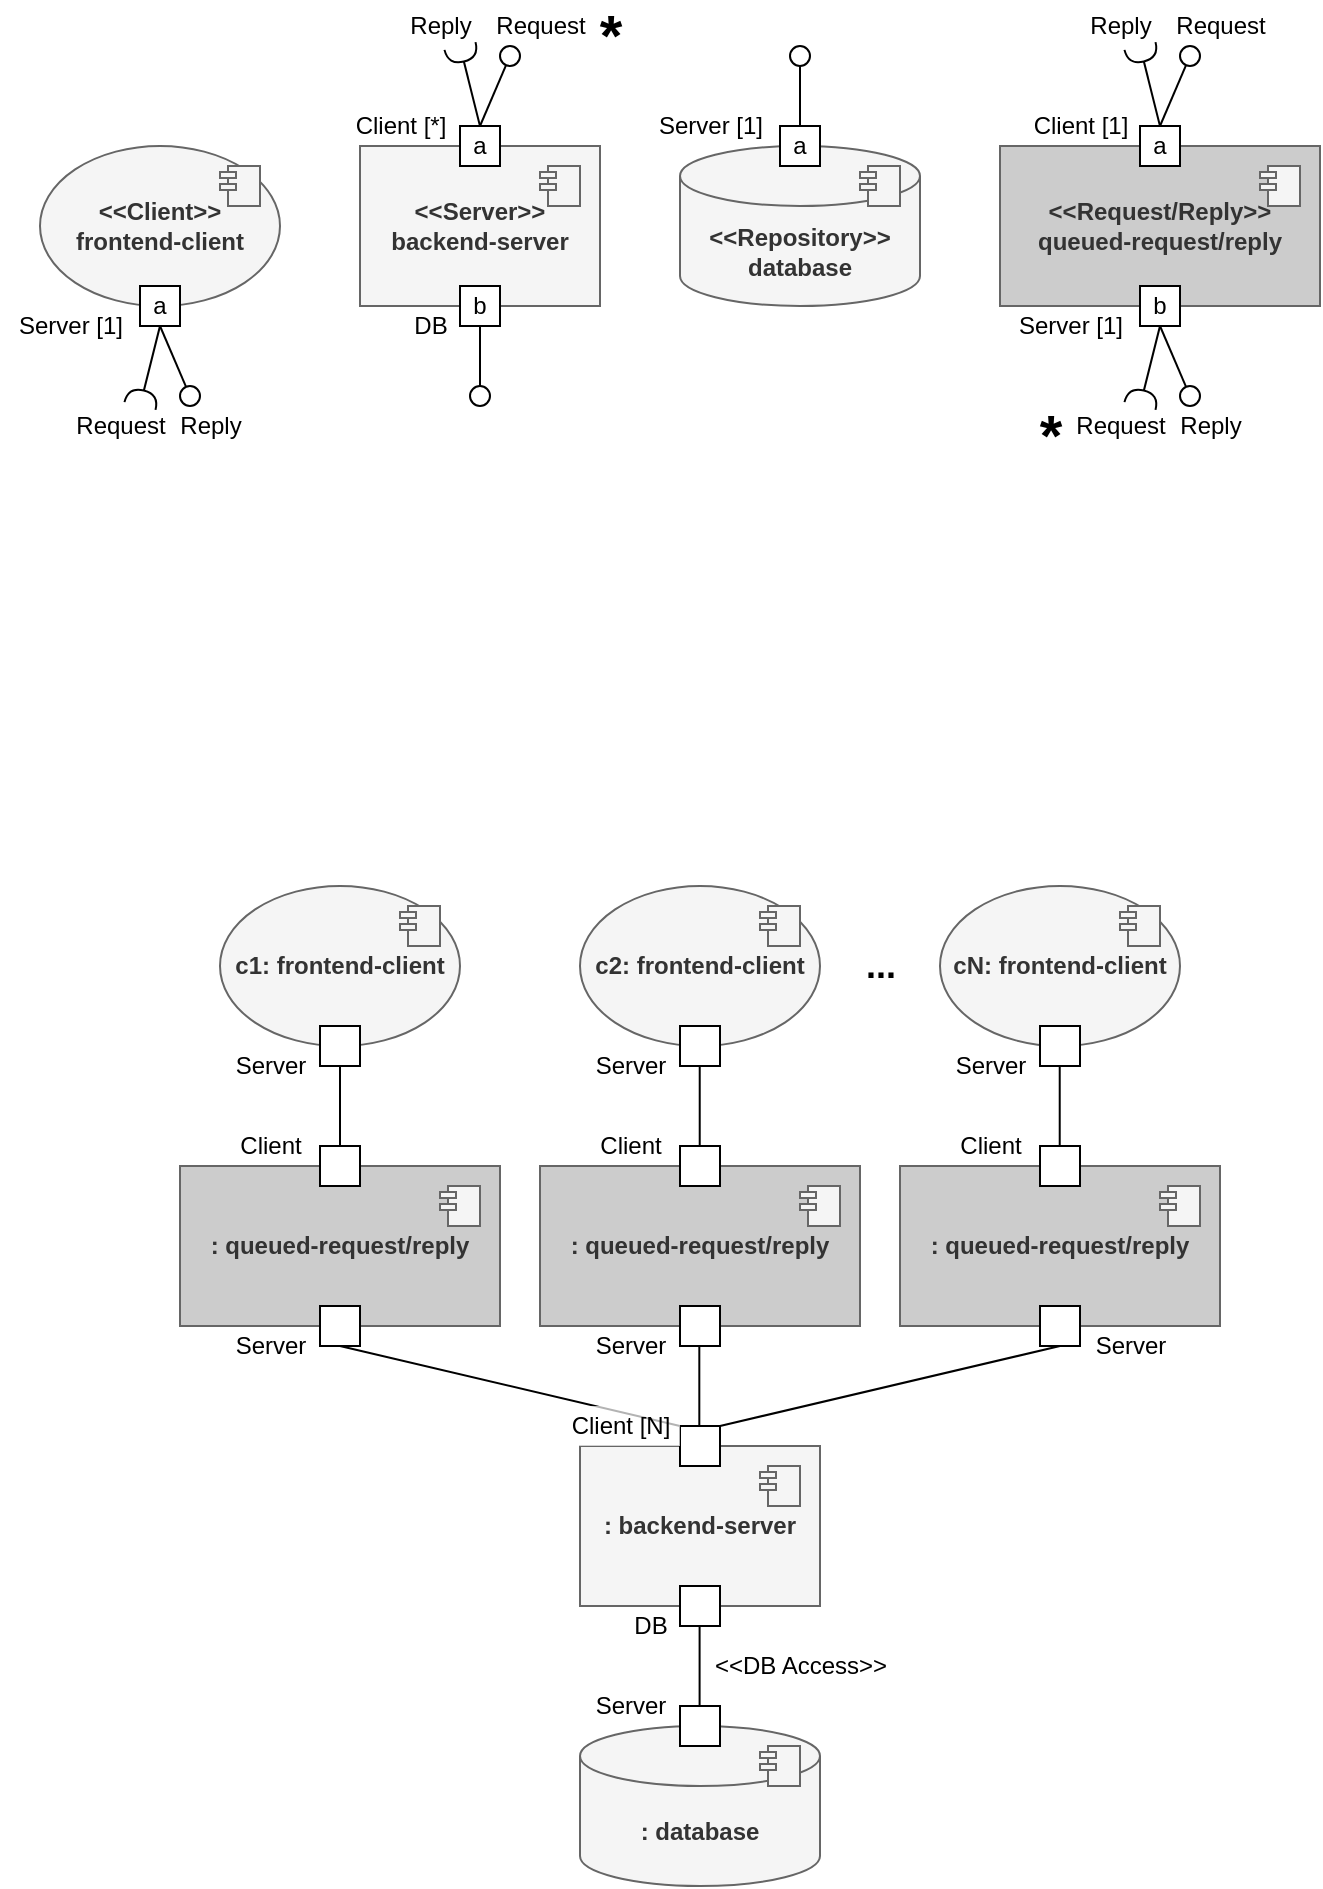 <mxfile version="13.10.6" type="device"><diagram id="yv9trnzSxkDpxcfOqud2" name="Page-1"><mxGraphModel dx="385" dy="587" grid="1" gridSize="10" guides="1" tooltips="1" connect="1" arrows="1" fold="1" page="1" pageScale="1" pageWidth="850" pageHeight="1100" math="0" shadow="0"><root><mxCell id="0"/><mxCell id="1" parent="0"/><mxCell id="oG5994Od_7sDUqblv6B6-1" value="&amp;lt;&amp;lt;Client&amp;gt;&amp;gt;&lt;br&gt;frontend-client" style="ellipse;whiteSpace=wrap;html=1;fillColor=#f5f5f5;strokeColor=#666666;fontColor=#333333;fontStyle=1" parent="1" vertex="1"><mxGeometry x="70" y="110" width="120" height="80" as="geometry"/></mxCell><mxCell id="oG5994Od_7sDUqblv6B6-17" value="a" style="whiteSpace=wrap;html=1;aspect=fixed;" parent="1" vertex="1"><mxGeometry x="120" y="180" width="20" height="20" as="geometry"/></mxCell><mxCell id="oG5994Od_7sDUqblv6B6-33" value="" style="rounded=0;orthogonalLoop=1;jettySize=auto;html=1;endArrow=none;endFill=0;exitX=0.5;exitY=1;exitDx=0;exitDy=0;" parent="1" source="oG5994Od_7sDUqblv6B6-17" target="oG5994Od_7sDUqblv6B6-35" edge="1"><mxGeometry relative="1" as="geometry"><mxPoint x="140" y="275" as="sourcePoint"/></mxGeometry></mxCell><mxCell id="oG5994Od_7sDUqblv6B6-35" value="" style="ellipse;whiteSpace=wrap;html=1;fontFamily=Helvetica;fontSize=12;fontColor=#000000;align=center;strokeColor=#000000;fillColor=#ffffff;points=[];aspect=fixed;resizable=0;" parent="1" vertex="1"><mxGeometry x="140" y="230" width="10" height="10" as="geometry"/></mxCell><mxCell id="oG5994Od_7sDUqblv6B6-37" value="" style="rounded=0;orthogonalLoop=1;jettySize=auto;html=1;endArrow=halfCircle;endFill=0;endSize=6;strokeWidth=1;" parent="1" edge="1"><mxGeometry relative="1" as="geometry"><mxPoint x="130" y="200" as="sourcePoint"/><mxPoint x="120" y="240" as="targetPoint"/></mxGeometry></mxCell><mxCell id="oG5994Od_7sDUqblv6B6-39" value="Server [1]" style="text;html=1;align=center;verticalAlign=middle;resizable=0;points=[];autosize=1;" parent="1" vertex="1"><mxGeometry x="50" y="190" width="70" height="20" as="geometry"/></mxCell><mxCell id="oG5994Od_7sDUqblv6B6-40" value="Request" style="text;html=1;align=center;verticalAlign=middle;resizable=0;points=[];autosize=1;" parent="1" vertex="1"><mxGeometry x="80" y="240" width="60" height="20" as="geometry"/></mxCell><mxCell id="oG5994Od_7sDUqblv6B6-41" value="Reply" style="text;html=1;align=center;verticalAlign=middle;resizable=0;points=[];autosize=1;" parent="1" vertex="1"><mxGeometry x="130" y="240" width="50" height="20" as="geometry"/></mxCell><mxCell id="oG5994Od_7sDUqblv6B6-43" value="" style="shape=module;align=left;spacingLeft=20;align=center;verticalAlign=top;jettyWidth=8;jettyHeight=3;fillColor=#f5f5f5;strokeColor=#666666;fontColor=#333333;" parent="1" vertex="1"><mxGeometry x="160" y="120" width="20" height="20" as="geometry"/></mxCell><mxCell id="oG5994Od_7sDUqblv6B6-44" value="&amp;lt;&amp;lt;Server&amp;gt;&amp;gt;&lt;br&gt;backend-server" style="rounded=0;whiteSpace=wrap;html=1;fillColor=#f5f5f5;strokeColor=#666666;fontColor=#333333;fontStyle=1" parent="1" vertex="1"><mxGeometry x="230" y="110" width="120" height="80" as="geometry"/></mxCell><mxCell id="oG5994Od_7sDUqblv6B6-46" value="" style="shape=module;align=left;spacingLeft=20;align=center;verticalAlign=top;jettyWidth=8;jettyHeight=3;fillColor=#f5f5f5;strokeColor=#666666;fontColor=#333333;" parent="1" vertex="1"><mxGeometry x="320" y="120" width="20" height="20" as="geometry"/></mxCell><mxCell id="oG5994Od_7sDUqblv6B6-48" value="a" style="whiteSpace=wrap;html=1;aspect=fixed;" parent="1" vertex="1"><mxGeometry x="280" y="100" width="20" height="20" as="geometry"/></mxCell><mxCell id="oG5994Od_7sDUqblv6B6-49" value="" style="rounded=0;orthogonalLoop=1;jettySize=auto;html=1;endArrow=none;endFill=0;exitX=0.5;exitY=0;exitDx=0;exitDy=0;" parent="1" source="oG5994Od_7sDUqblv6B6-48" target="oG5994Od_7sDUqblv6B6-50" edge="1"><mxGeometry relative="1" as="geometry"><mxPoint x="300" y="195" as="sourcePoint"/></mxGeometry></mxCell><mxCell id="oG5994Od_7sDUqblv6B6-50" value="" style="ellipse;whiteSpace=wrap;html=1;fontFamily=Helvetica;fontSize=12;fontColor=#000000;align=center;strokeColor=#000000;fillColor=#ffffff;points=[];aspect=fixed;resizable=0;" parent="1" vertex="1"><mxGeometry x="300" y="60" width="10" height="10" as="geometry"/></mxCell><mxCell id="oG5994Od_7sDUqblv6B6-51" value="" style="rounded=0;orthogonalLoop=1;jettySize=auto;html=1;endArrow=halfCircle;endFill=0;endSize=6;strokeWidth=1;exitX=0.5;exitY=0;exitDx=0;exitDy=0;" parent="1" source="oG5994Od_7sDUqblv6B6-48" edge="1"><mxGeometry relative="1" as="geometry"><mxPoint x="290" y="120" as="sourcePoint"/><mxPoint x="280" y="60" as="targetPoint"/></mxGeometry></mxCell><mxCell id="oG5994Od_7sDUqblv6B6-52" value="Reply" style="text;html=1;align=center;verticalAlign=middle;resizable=0;points=[];autosize=1;" parent="1" vertex="1"><mxGeometry x="245" y="40" width="50" height="20" as="geometry"/></mxCell><mxCell id="oG5994Od_7sDUqblv6B6-53" value="Request" style="text;html=1;align=center;verticalAlign=middle;resizable=0;points=[];autosize=1;" parent="1" vertex="1"><mxGeometry x="290" y="40" width="60" height="20" as="geometry"/></mxCell><mxCell id="oG5994Od_7sDUqblv6B6-54" value="Client [*]" style="text;html=1;align=center;verticalAlign=middle;resizable=0;points=[];autosize=1;" parent="1" vertex="1"><mxGeometry x="220" y="90" width="60" height="20" as="geometry"/></mxCell><mxCell id="oG5994Od_7sDUqblv6B6-55" value="b" style="whiteSpace=wrap;html=1;aspect=fixed;" parent="1" vertex="1"><mxGeometry x="280" y="180" width="20" height="20" as="geometry"/></mxCell><mxCell id="oG5994Od_7sDUqblv6B6-56" value="" style="rounded=0;orthogonalLoop=1;jettySize=auto;html=1;endArrow=none;endFill=0;exitX=0.5;exitY=1;exitDx=0;exitDy=0;" parent="1" source="oG5994Od_7sDUqblv6B6-55" target="oG5994Od_7sDUqblv6B6-57" edge="1"><mxGeometry relative="1" as="geometry"><mxPoint x="160" y="210" as="sourcePoint"/></mxGeometry></mxCell><mxCell id="oG5994Od_7sDUqblv6B6-57" value="" style="ellipse;whiteSpace=wrap;html=1;fontFamily=Helvetica;fontSize=12;fontColor=#000000;align=center;strokeColor=#000000;fillColor=#ffffff;points=[];aspect=fixed;resizable=0;" parent="1" vertex="1"><mxGeometry x="285" y="230" width="10" height="10" as="geometry"/></mxCell><mxCell id="oG5994Od_7sDUqblv6B6-58" value="DB" style="text;html=1;align=center;verticalAlign=middle;resizable=0;points=[];autosize=1;" parent="1" vertex="1"><mxGeometry x="250" y="190" width="30" height="20" as="geometry"/></mxCell><mxCell id="oG5994Od_7sDUqblv6B6-59" value="&amp;lt;&amp;lt;Repository&amp;gt;&amp;gt;&lt;br&gt;database" style="shape=cylinder3;whiteSpace=wrap;html=1;boundedLbl=1;backgroundOutline=1;size=15;fillColor=#f5f5f5;strokeColor=#666666;fontColor=#333333;fontStyle=1" parent="1" vertex="1"><mxGeometry x="390" y="110" width="120" height="80" as="geometry"/></mxCell><mxCell id="oG5994Od_7sDUqblv6B6-60" value="" style="shape=module;align=left;spacingLeft=20;align=center;verticalAlign=top;jettyWidth=8;jettyHeight=3;fillColor=#f5f5f5;strokeColor=#666666;fontColor=#333333;" parent="1" vertex="1"><mxGeometry x="480" y="120" width="20" height="20" as="geometry"/></mxCell><mxCell id="oG5994Od_7sDUqblv6B6-61" value="a" style="whiteSpace=wrap;html=1;aspect=fixed;" parent="1" vertex="1"><mxGeometry x="440" y="100" width="20" height="20" as="geometry"/></mxCell><mxCell id="oG5994Od_7sDUqblv6B6-63" value="" style="rounded=0;orthogonalLoop=1;jettySize=auto;html=1;endArrow=none;endFill=0;exitX=0.5;exitY=1;exitDx=0;exitDy=0;" parent="1" target="oG5994Od_7sDUqblv6B6-64" edge="1"><mxGeometry relative="1" as="geometry"><mxPoint x="450" y="100" as="sourcePoint"/></mxGeometry></mxCell><mxCell id="oG5994Od_7sDUqblv6B6-64" value="" style="ellipse;whiteSpace=wrap;html=1;fontFamily=Helvetica;fontSize=12;fontColor=#000000;align=center;strokeColor=#000000;fillColor=#ffffff;points=[];aspect=fixed;resizable=0;" parent="1" vertex="1"><mxGeometry x="445" y="60" width="10" height="10" as="geometry"/></mxCell><mxCell id="oG5994Od_7sDUqblv6B6-65" value="Server [1]" style="text;html=1;align=center;verticalAlign=middle;resizable=0;points=[];autosize=1;" parent="1" vertex="1"><mxGeometry x="370" y="90" width="70" height="20" as="geometry"/></mxCell><mxCell id="oG5994Od_7sDUqblv6B6-66" value="&amp;lt;&amp;lt;Request/Reply&amp;gt;&amp;gt;&lt;br&gt;queued-request/reply" style="rounded=0;whiteSpace=wrap;html=1;strokeColor=#666666;fontColor=#333333;fontStyle=1;fillColor=#CCCCCC;" parent="1" vertex="1"><mxGeometry x="550" y="110" width="160" height="80" as="geometry"/></mxCell><mxCell id="oG5994Od_7sDUqblv6B6-67" value="" style="shape=module;align=left;spacingLeft=20;align=center;verticalAlign=top;jettyWidth=8;jettyHeight=3;fillColor=#f5f5f5;strokeColor=#666666;fontColor=#333333;" parent="1" vertex="1"><mxGeometry x="680" y="120" width="20" height="20" as="geometry"/></mxCell><mxCell id="oG5994Od_7sDUqblv6B6-68" value="a" style="whiteSpace=wrap;html=1;aspect=fixed;" parent="1" vertex="1"><mxGeometry x="620" y="100" width="20" height="20" as="geometry"/></mxCell><mxCell id="oG5994Od_7sDUqblv6B6-69" value="" style="rounded=0;orthogonalLoop=1;jettySize=auto;html=1;endArrow=none;endFill=0;exitX=0.5;exitY=0;exitDx=0;exitDy=0;" parent="1" source="oG5994Od_7sDUqblv6B6-68" target="oG5994Od_7sDUqblv6B6-70" edge="1"><mxGeometry relative="1" as="geometry"><mxPoint x="640" y="195" as="sourcePoint"/></mxGeometry></mxCell><mxCell id="oG5994Od_7sDUqblv6B6-70" value="" style="ellipse;whiteSpace=wrap;html=1;fontFamily=Helvetica;fontSize=12;fontColor=#000000;align=center;strokeColor=#000000;fillColor=#ffffff;points=[];aspect=fixed;resizable=0;" parent="1" vertex="1"><mxGeometry x="640" y="60" width="10" height="10" as="geometry"/></mxCell><mxCell id="oG5994Od_7sDUqblv6B6-71" value="" style="rounded=0;orthogonalLoop=1;jettySize=auto;html=1;endArrow=halfCircle;endFill=0;endSize=6;strokeWidth=1;exitX=0.5;exitY=0;exitDx=0;exitDy=0;" parent="1" source="oG5994Od_7sDUqblv6B6-68" edge="1"><mxGeometry relative="1" as="geometry"><mxPoint x="630" y="120" as="sourcePoint"/><mxPoint x="620" y="60" as="targetPoint"/></mxGeometry></mxCell><mxCell id="oG5994Od_7sDUqblv6B6-74" value="Client [1]" style="text;html=1;align=center;verticalAlign=middle;resizable=0;points=[];autosize=1;" parent="1" vertex="1"><mxGeometry x="560" y="90" width="60" height="20" as="geometry"/></mxCell><mxCell id="oG5994Od_7sDUqblv6B6-75" value="Reply" style="text;html=1;align=center;verticalAlign=middle;resizable=0;points=[];autosize=1;" parent="1" vertex="1"><mxGeometry x="585" y="40" width="50" height="20" as="geometry"/></mxCell><mxCell id="oG5994Od_7sDUqblv6B6-76" value="Request" style="text;html=1;align=center;verticalAlign=middle;resizable=0;points=[];autosize=1;" parent="1" vertex="1"><mxGeometry x="630" y="40" width="60" height="20" as="geometry"/></mxCell><mxCell id="oG5994Od_7sDUqblv6B6-84" value="b" style="whiteSpace=wrap;html=1;aspect=fixed;" parent="1" vertex="1"><mxGeometry x="620" y="180" width="20" height="20" as="geometry"/></mxCell><mxCell id="oG5994Od_7sDUqblv6B6-85" value="" style="rounded=0;orthogonalLoop=1;jettySize=auto;html=1;endArrow=none;endFill=0;exitX=0.5;exitY=1;exitDx=0;exitDy=0;" parent="1" source="oG5994Od_7sDUqblv6B6-84" target="oG5994Od_7sDUqblv6B6-86" edge="1"><mxGeometry relative="1" as="geometry"><mxPoint x="640" y="275" as="sourcePoint"/></mxGeometry></mxCell><mxCell id="oG5994Od_7sDUqblv6B6-86" value="" style="ellipse;whiteSpace=wrap;html=1;fontFamily=Helvetica;fontSize=12;fontColor=#000000;align=center;strokeColor=#000000;fillColor=#ffffff;points=[];aspect=fixed;resizable=0;" parent="1" vertex="1"><mxGeometry x="640" y="230" width="10" height="10" as="geometry"/></mxCell><mxCell id="oG5994Od_7sDUqblv6B6-87" value="" style="rounded=0;orthogonalLoop=1;jettySize=auto;html=1;endArrow=halfCircle;endFill=0;endSize=6;strokeWidth=1;" parent="1" edge="1"><mxGeometry relative="1" as="geometry"><mxPoint x="630" y="200" as="sourcePoint"/><mxPoint x="620" y="240" as="targetPoint"/></mxGeometry></mxCell><mxCell id="oG5994Od_7sDUqblv6B6-88" value="Server [1]" style="text;html=1;align=center;verticalAlign=middle;resizable=0;points=[];autosize=1;" parent="1" vertex="1"><mxGeometry x="550" y="190" width="70" height="20" as="geometry"/></mxCell><mxCell id="oG5994Od_7sDUqblv6B6-89" value="Request" style="text;html=1;align=center;verticalAlign=middle;resizable=0;points=[];autosize=1;" parent="1" vertex="1"><mxGeometry x="580" y="240" width="60" height="20" as="geometry"/></mxCell><mxCell id="oG5994Od_7sDUqblv6B6-90" value="Reply" style="text;html=1;align=center;verticalAlign=middle;resizable=0;points=[];autosize=1;" parent="1" vertex="1"><mxGeometry x="630" y="240" width="50" height="20" as="geometry"/></mxCell><mxCell id="oG5994Od_7sDUqblv6B6-91" value="c1: frontend-client" style="ellipse;whiteSpace=wrap;html=1;fillColor=#f5f5f5;strokeColor=#666666;fontColor=#333333;fontStyle=1" parent="1" vertex="1"><mxGeometry x="160" y="480" width="120" height="80" as="geometry"/></mxCell><mxCell id="oG5994Od_7sDUqblv6B6-92" value="" style="whiteSpace=wrap;html=1;aspect=fixed;" parent="1" vertex="1"><mxGeometry x="210" y="550" width="20" height="20" as="geometry"/></mxCell><mxCell id="oG5994Od_7sDUqblv6B6-99" value="" style="shape=module;align=left;spacingLeft=20;align=center;verticalAlign=top;jettyWidth=8;jettyHeight=3;fillColor=#f5f5f5;strokeColor=#666666;fontColor=#333333;" parent="1" vertex="1"><mxGeometry x="250" y="490" width="20" height="20" as="geometry"/></mxCell><mxCell id="oG5994Od_7sDUqblv6B6-100" value="c2: frontend-client" style="ellipse;whiteSpace=wrap;html=1;fillColor=#f5f5f5;strokeColor=#666666;fontColor=#333333;fontStyle=1" parent="1" vertex="1"><mxGeometry x="340" y="480" width="120" height="80" as="geometry"/></mxCell><mxCell id="oG5994Od_7sDUqblv6B6-101" value="" style="whiteSpace=wrap;html=1;aspect=fixed;" parent="1" vertex="1"><mxGeometry x="390" y="550" width="20" height="20" as="geometry"/></mxCell><mxCell id="oG5994Od_7sDUqblv6B6-108" value="" style="shape=module;align=left;spacingLeft=20;align=center;verticalAlign=top;jettyWidth=8;jettyHeight=3;fillColor=#f5f5f5;strokeColor=#666666;fontColor=#333333;" parent="1" vertex="1"><mxGeometry x="430" y="490" width="20" height="20" as="geometry"/></mxCell><mxCell id="oG5994Od_7sDUqblv6B6-109" value="cN: frontend-client" style="ellipse;whiteSpace=wrap;html=1;fillColor=#f5f5f5;strokeColor=#666666;fontColor=#333333;fontStyle=1" parent="1" vertex="1"><mxGeometry x="520" y="480" width="120" height="80" as="geometry"/></mxCell><mxCell id="oG5994Od_7sDUqblv6B6-110" value="" style="whiteSpace=wrap;html=1;aspect=fixed;" parent="1" vertex="1"><mxGeometry x="570" y="550" width="20" height="20" as="geometry"/></mxCell><mxCell id="oG5994Od_7sDUqblv6B6-117" value="" style="shape=module;align=left;spacingLeft=20;align=center;verticalAlign=top;jettyWidth=8;jettyHeight=3;fillColor=#f5f5f5;strokeColor=#666666;fontColor=#333333;" parent="1" vertex="1"><mxGeometry x="610" y="490" width="20" height="20" as="geometry"/></mxCell><mxCell id="oG5994Od_7sDUqblv6B6-118" value=": backend-server" style="rounded=0;whiteSpace=wrap;html=1;fillColor=#f5f5f5;strokeColor=#666666;fontColor=#333333;fontStyle=1" parent="1" vertex="1"><mxGeometry x="340" y="760" width="120" height="80" as="geometry"/></mxCell><mxCell id="oG5994Od_7sDUqblv6B6-119" value="" style="shape=module;align=left;spacingLeft=20;align=center;verticalAlign=top;jettyWidth=8;jettyHeight=3;fillColor=#f5f5f5;strokeColor=#666666;fontColor=#333333;" parent="1" vertex="1"><mxGeometry x="430" y="770" width="20" height="20" as="geometry"/></mxCell><mxCell id="oG5994Od_7sDUqblv6B6-120" value="" style="whiteSpace=wrap;html=1;aspect=fixed;" parent="1" vertex="1"><mxGeometry x="390" y="750" width="20" height="20" as="geometry"/></mxCell><mxCell id="oG5994Od_7sDUqblv6B6-127" value="" style="whiteSpace=wrap;html=1;aspect=fixed;" parent="1" vertex="1"><mxGeometry x="390" y="830" width="20" height="20" as="geometry"/></mxCell><mxCell id="oG5994Od_7sDUqblv6B6-134" value=": queued-request/reply" style="rounded=0;whiteSpace=wrap;html=1;strokeColor=#666666;fontColor=#333333;fontStyle=1;fillColor=#CCCCCC;" parent="1" vertex="1"><mxGeometry x="500" y="620" width="160" height="80" as="geometry"/></mxCell><mxCell id="oG5994Od_7sDUqblv6B6-135" value="" style="shape=module;align=left;spacingLeft=20;align=center;verticalAlign=top;jettyWidth=8;jettyHeight=3;fillColor=#f5f5f5;strokeColor=#666666;fontColor=#333333;" parent="1" vertex="1"><mxGeometry x="630" y="630" width="20" height="20" as="geometry"/></mxCell><mxCell id="oG5994Od_7sDUqblv6B6-136" value="" style="whiteSpace=wrap;html=1;aspect=fixed;" parent="1" vertex="1"><mxGeometry x="570" y="610" width="20" height="20" as="geometry"/></mxCell><mxCell id="oG5994Od_7sDUqblv6B6-143" value="" style="whiteSpace=wrap;html=1;aspect=fixed;" parent="1" vertex="1"><mxGeometry x="570" y="690" width="20" height="20" as="geometry"/></mxCell><mxCell id="oG5994Od_7sDUqblv6B6-150" value=": queued-request/reply" style="rounded=0;whiteSpace=wrap;html=1;strokeColor=#666666;fontColor=#333333;fontStyle=1;fillColor=#CCCCCC;" parent="1" vertex="1"><mxGeometry x="320" y="620" width="160" height="80" as="geometry"/></mxCell><mxCell id="oG5994Od_7sDUqblv6B6-151" value="" style="shape=module;align=left;spacingLeft=20;align=center;verticalAlign=top;jettyWidth=8;jettyHeight=3;fillColor=#f5f5f5;strokeColor=#666666;fontColor=#333333;" parent="1" vertex="1"><mxGeometry x="450" y="630" width="20" height="20" as="geometry"/></mxCell><mxCell id="oG5994Od_7sDUqblv6B6-152" value="" style="whiteSpace=wrap;html=1;aspect=fixed;" parent="1" vertex="1"><mxGeometry x="390" y="610" width="20" height="20" as="geometry"/></mxCell><mxCell id="oG5994Od_7sDUqblv6B6-153" value="" style="whiteSpace=wrap;html=1;aspect=fixed;" parent="1" vertex="1"><mxGeometry x="390" y="690" width="20" height="20" as="geometry"/></mxCell><mxCell id="oG5994Od_7sDUqblv6B6-154" value=": queued-request/reply" style="rounded=0;whiteSpace=wrap;html=1;strokeColor=#666666;fontColor=#333333;fontStyle=1;fillColor=#CCCCCC;" parent="1" vertex="1"><mxGeometry x="140" y="620" width="160" height="80" as="geometry"/></mxCell><mxCell id="oG5994Od_7sDUqblv6B6-155" value="" style="shape=module;align=left;spacingLeft=20;align=center;verticalAlign=top;jettyWidth=8;jettyHeight=3;fillColor=#f5f5f5;strokeColor=#666666;fontColor=#333333;" parent="1" vertex="1"><mxGeometry x="270" y="630" width="20" height="20" as="geometry"/></mxCell><mxCell id="oG5994Od_7sDUqblv6B6-156" value="" style="whiteSpace=wrap;html=1;aspect=fixed;" parent="1" vertex="1"><mxGeometry x="210" y="610" width="20" height="20" as="geometry"/></mxCell><mxCell id="oG5994Od_7sDUqblv6B6-157" value="" style="whiteSpace=wrap;html=1;aspect=fixed;" parent="1" vertex="1"><mxGeometry x="210" y="690" width="20" height="20" as="geometry"/></mxCell><mxCell id="oG5994Od_7sDUqblv6B6-158" value="&lt;b&gt;&lt;font style=&quot;font-size: 18px&quot;&gt;...&lt;/font&gt;&lt;/b&gt;" style="text;html=1;align=center;verticalAlign=middle;resizable=0;points=[];autosize=1;" parent="1" vertex="1"><mxGeometry x="475" y="510" width="30" height="20" as="geometry"/></mxCell><mxCell id="oG5994Od_7sDUqblv6B6-162" value="" style="endArrow=none;html=1;exitX=0.5;exitY=0;exitDx=0;exitDy=0;entryX=0.5;entryY=1;entryDx=0;entryDy=0;" parent="1" source="oG5994Od_7sDUqblv6B6-156" target="oG5994Od_7sDUqblv6B6-92" edge="1"><mxGeometry width="50" height="50" relative="1" as="geometry"><mxPoint x="240" y="590" as="sourcePoint"/><mxPoint x="290" y="540" as="targetPoint"/></mxGeometry></mxCell><mxCell id="oG5994Od_7sDUqblv6B6-163" value="" style="endArrow=none;html=1;exitX=0.5;exitY=0;exitDx=0;exitDy=0;entryX=0.5;entryY=1;entryDx=0;entryDy=0;" parent="1" edge="1"><mxGeometry width="50" height="50" relative="1" as="geometry"><mxPoint x="399.86" y="610" as="sourcePoint"/><mxPoint x="399.86" y="570" as="targetPoint"/></mxGeometry></mxCell><mxCell id="oG5994Od_7sDUqblv6B6-164" value="" style="endArrow=none;html=1;exitX=0.5;exitY=0;exitDx=0;exitDy=0;entryX=0.5;entryY=1;entryDx=0;entryDy=0;" parent="1" edge="1"><mxGeometry width="50" height="50" relative="1" as="geometry"><mxPoint x="579.86" y="610" as="sourcePoint"/><mxPoint x="579.86" y="570" as="targetPoint"/></mxGeometry></mxCell><mxCell id="oG5994Od_7sDUqblv6B6-165" value="" style="endArrow=none;html=1;exitX=0.5;exitY=0;exitDx=0;exitDy=0;entryX=0.5;entryY=1;entryDx=0;entryDy=0;" parent="1" edge="1"><mxGeometry width="50" height="50" relative="1" as="geometry"><mxPoint x="399.66" y="750" as="sourcePoint"/><mxPoint x="399.66" y="710" as="targetPoint"/></mxGeometry></mxCell><mxCell id="oG5994Od_7sDUqblv6B6-166" value="" style="endArrow=none;html=1;exitX=0.5;exitY=0;exitDx=0;exitDy=0;entryX=0.5;entryY=1;entryDx=0;entryDy=0;" parent="1" target="oG5994Od_7sDUqblv6B6-143" edge="1"><mxGeometry width="50" height="50" relative="1" as="geometry"><mxPoint x="410.0" y="750" as="sourcePoint"/><mxPoint x="410.0" y="710" as="targetPoint"/></mxGeometry></mxCell><mxCell id="oG5994Od_7sDUqblv6B6-167" value="" style="endArrow=none;html=1;exitX=0.5;exitY=0;exitDx=0;exitDy=0;entryX=0.5;entryY=1;entryDx=0;entryDy=0;" parent="1" target="oG5994Od_7sDUqblv6B6-157" edge="1"><mxGeometry width="50" height="50" relative="1" as="geometry"><mxPoint x="390.0" y="750" as="sourcePoint"/><mxPoint x="390.0" y="710" as="targetPoint"/></mxGeometry></mxCell><mxCell id="oG5994Od_7sDUqblv6B6-168" value=": database" style="shape=cylinder3;whiteSpace=wrap;html=1;boundedLbl=1;backgroundOutline=1;size=15;fillColor=#f5f5f5;strokeColor=#666666;fontColor=#333333;fontStyle=1" parent="1" vertex="1"><mxGeometry x="340" y="900" width="120" height="80" as="geometry"/></mxCell><mxCell id="oG5994Od_7sDUqblv6B6-169" value="" style="shape=module;align=left;spacingLeft=20;align=center;verticalAlign=top;jettyWidth=8;jettyHeight=3;fillColor=#f5f5f5;strokeColor=#666666;fontColor=#333333;" parent="1" vertex="1"><mxGeometry x="430" y="910" width="20" height="20" as="geometry"/></mxCell><mxCell id="oG5994Od_7sDUqblv6B6-170" value="" style="whiteSpace=wrap;html=1;aspect=fixed;" parent="1" vertex="1"><mxGeometry x="390" y="890" width="20" height="20" as="geometry"/></mxCell><mxCell id="oG5994Od_7sDUqblv6B6-174" value="" style="endArrow=none;html=1;exitX=0.5;exitY=0;exitDx=0;exitDy=0;entryX=0.5;entryY=1;entryDx=0;entryDy=0;" parent="1" edge="1"><mxGeometry width="50" height="50" relative="1" as="geometry"><mxPoint x="399.8" y="890" as="sourcePoint"/><mxPoint x="399.8" y="850" as="targetPoint"/></mxGeometry></mxCell><mxCell id="oG5994Od_7sDUqblv6B6-175" value="Server" style="text;html=1;align=center;verticalAlign=middle;resizable=0;points=[];autosize=1;" parent="1" vertex="1"><mxGeometry x="160" y="560" width="50" height="20" as="geometry"/></mxCell><mxCell id="oG5994Od_7sDUqblv6B6-176" value="Server" style="text;html=1;align=center;verticalAlign=middle;resizable=0;points=[];autosize=1;" parent="1" vertex="1"><mxGeometry x="340" y="560" width="50" height="20" as="geometry"/></mxCell><mxCell id="oG5994Od_7sDUqblv6B6-177" value="Server" style="text;html=1;align=center;verticalAlign=middle;resizable=0;points=[];autosize=1;" parent="1" vertex="1"><mxGeometry x="520" y="560" width="50" height="20" as="geometry"/></mxCell><mxCell id="oG5994Od_7sDUqblv6B6-178" value="Client" style="text;html=1;align=center;verticalAlign=middle;resizable=0;points=[];autosize=1;" parent="1" vertex="1"><mxGeometry x="160" y="600" width="50" height="20" as="geometry"/></mxCell><mxCell id="oG5994Od_7sDUqblv6B6-179" value="Client" style="text;html=1;align=center;verticalAlign=middle;resizable=0;points=[];autosize=1;" parent="1" vertex="1"><mxGeometry x="340" y="600" width="50" height="20" as="geometry"/></mxCell><mxCell id="oG5994Od_7sDUqblv6B6-180" value="Client" style="text;html=1;align=center;verticalAlign=middle;resizable=0;points=[];autosize=1;" parent="1" vertex="1"><mxGeometry x="520" y="600" width="50" height="20" as="geometry"/></mxCell><mxCell id="oG5994Od_7sDUqblv6B6-182" value="Server" style="text;html=1;align=center;verticalAlign=middle;resizable=0;points=[];autosize=1;" parent="1" vertex="1"><mxGeometry x="160" y="700" width="50" height="20" as="geometry"/></mxCell><mxCell id="oG5994Od_7sDUqblv6B6-183" value="Server" style="text;html=1;align=center;verticalAlign=middle;resizable=0;points=[];autosize=1;" parent="1" vertex="1"><mxGeometry x="340" y="700" width="50" height="20" as="geometry"/></mxCell><mxCell id="oG5994Od_7sDUqblv6B6-184" value="Server" style="text;html=1;align=center;verticalAlign=middle;resizable=0;points=[];autosize=1;" parent="1" vertex="1"><mxGeometry x="590" y="700" width="50" height="20" as="geometry"/></mxCell><mxCell id="oG5994Od_7sDUqblv6B6-185" value="Client [N]" style="text;html=1;align=center;verticalAlign=middle;resizable=0;points=[];autosize=1;fillColor=#ffffff;opacity=70;" parent="1" vertex="1"><mxGeometry x="330" y="740" width="60" height="20" as="geometry"/></mxCell><mxCell id="oG5994Od_7sDUqblv6B6-187" value="DB" style="text;html=1;align=center;verticalAlign=middle;resizable=0;points=[];autosize=1;" parent="1" vertex="1"><mxGeometry x="360" y="840" width="30" height="20" as="geometry"/></mxCell><mxCell id="oG5994Od_7sDUqblv6B6-188" value="Server" style="text;html=1;align=center;verticalAlign=middle;resizable=0;points=[];autosize=1;" parent="1" vertex="1"><mxGeometry x="340" y="880" width="50" height="20" as="geometry"/></mxCell><mxCell id="oG5994Od_7sDUqblv6B6-189" value="&amp;lt;&amp;lt;DB Access&amp;gt;&amp;gt;" style="text;html=1;align=center;verticalAlign=middle;resizable=0;points=[];autosize=1;" parent="1" vertex="1"><mxGeometry x="400" y="860" width="100" height="20" as="geometry"/></mxCell><mxCell id="oG5994Od_7sDUqblv6B6-191" value="&lt;b&gt;&lt;font style=&quot;font-size: 29px&quot;&gt;*&lt;/font&gt;&lt;/b&gt;" style="text;html=1;align=center;verticalAlign=middle;resizable=0;points=[];autosize=1;" parent="1" vertex="1"><mxGeometry x="560" y="240" width="30" height="30" as="geometry"/></mxCell><mxCell id="vCN5-Cca6oUFzNEFGR_g-1" value="&lt;b&gt;&lt;font style=&quot;font-size: 29px&quot;&gt;*&lt;/font&gt;&lt;/b&gt;" style="text;html=1;align=center;verticalAlign=middle;resizable=0;points=[];autosize=1;" vertex="1" parent="1"><mxGeometry x="340" y="40" width="30" height="30" as="geometry"/></mxCell></root></mxGraphModel></diagram></mxfile>